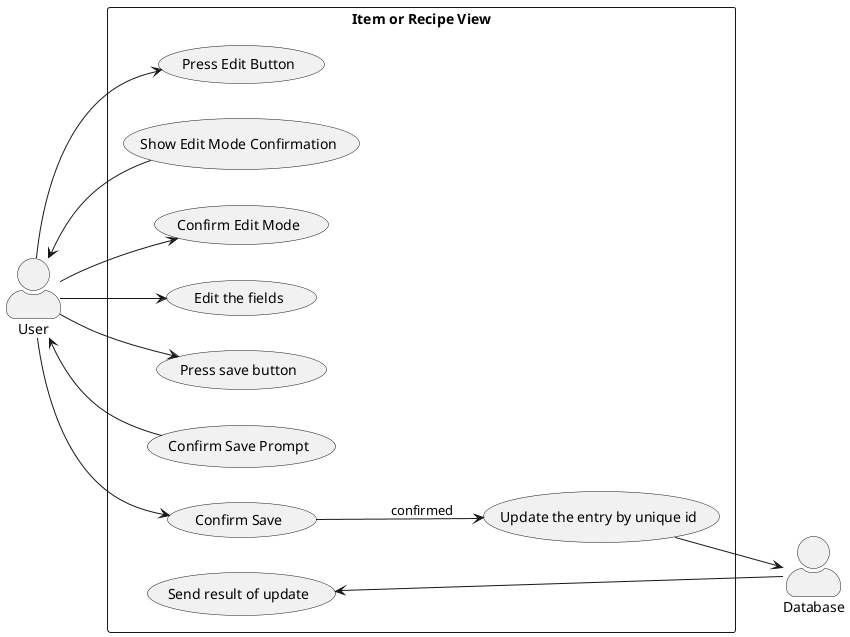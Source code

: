 @startuml EditItemRecipeUseCase

left to right direction
skinparam actorStyle awesome
skinparam packageStyle rectangle

actor User
actor Database

rectangle "Item or Recipe View"{
    usecase "Press Edit Button" as editButton
    usecase "Show Edit Mode Confirmation" as editModeConf
    usecase "Confirm Edit Mode" as confMode
    usecase "Edit the fields" as editInfo
    usecase "Press save button" as saveButton
    usecase "Confirm Save Prompt" as saveConfPrompt
    usecase "Confirm Save" as saveConf
    usecase "Update the entry by unique id" as updateDB
    usecase "Send result of update" as sendResult
}

User --> editButton
User <-- editModeConf
User --> confMode
User --> editInfo
User --> saveButton
User <-- saveConfPrompt
User --> saveConf
saveConf --> updateDB : confirmed
updateDB --> Database
sendResult <-- Database

@enduml
